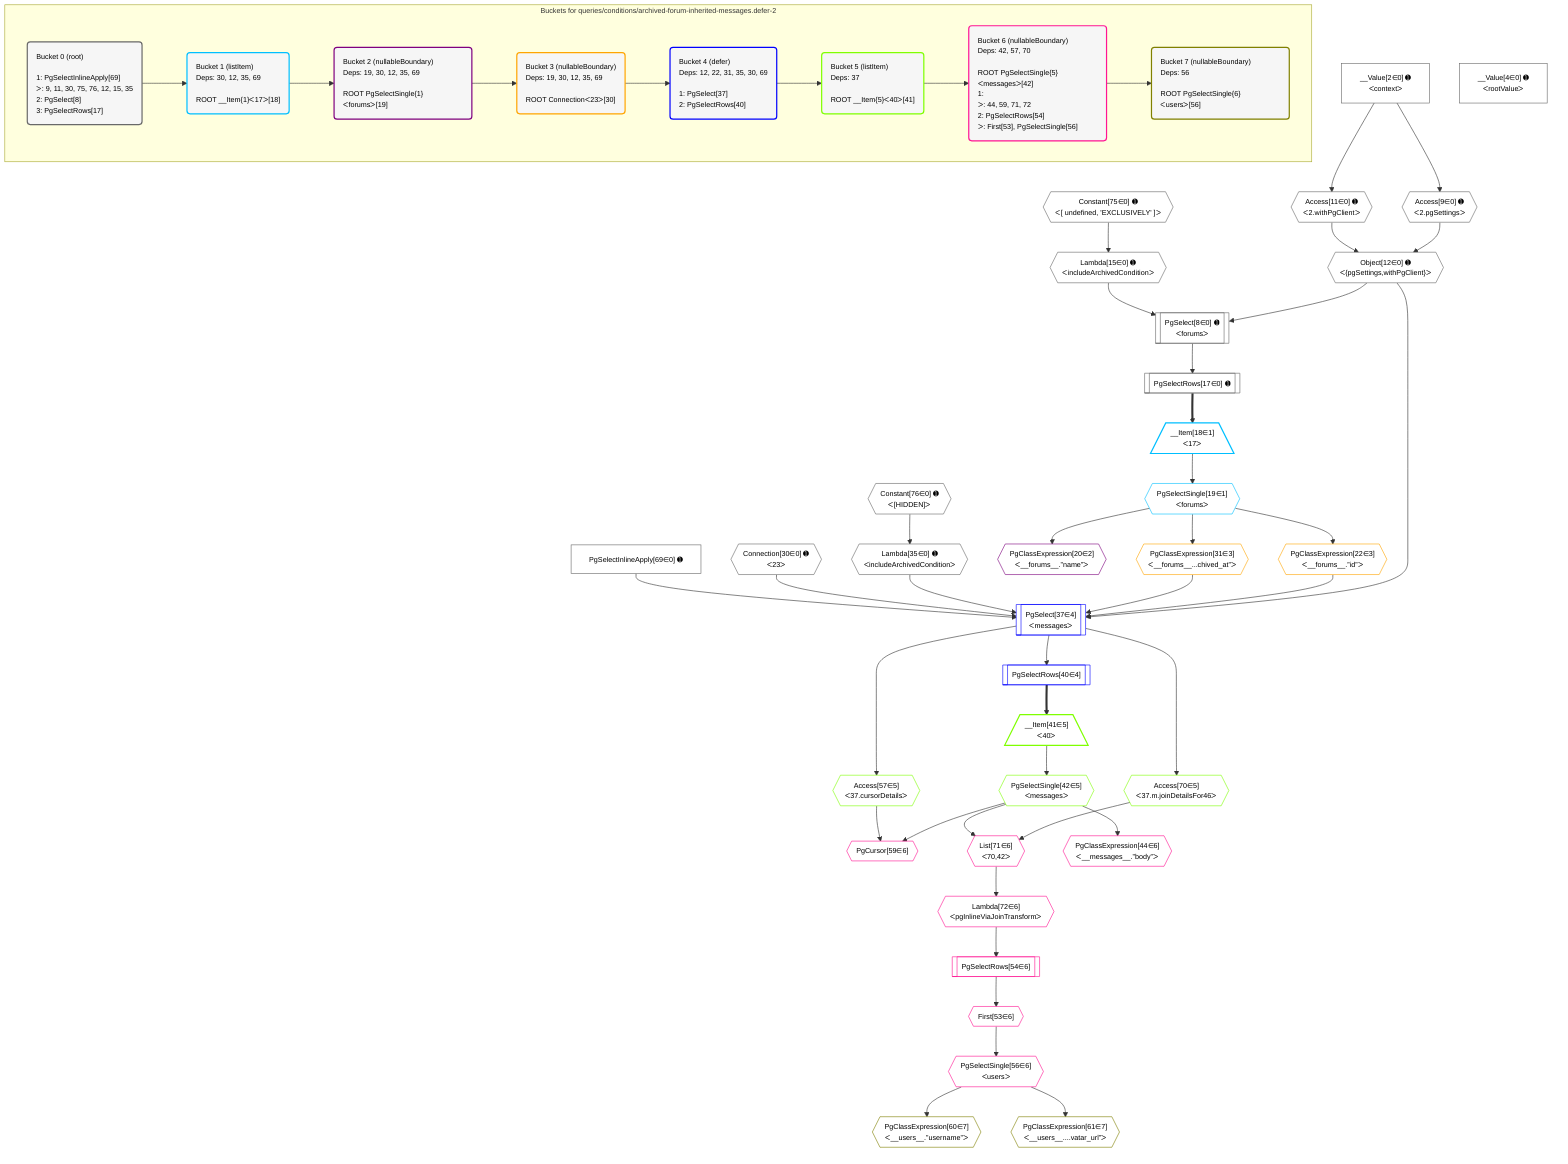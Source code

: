 %%{init: {'themeVariables': { 'fontSize': '12px'}}}%%
graph TD
    classDef path fill:#eee,stroke:#000,color:#000
    classDef plan fill:#fff,stroke-width:1px,color:#000
    classDef itemplan fill:#fff,stroke-width:2px,color:#000
    classDef unbatchedplan fill:#dff,stroke-width:1px,color:#000
    classDef sideeffectplan fill:#fcc,stroke-width:2px,color:#000
    classDef bucket fill:#f6f6f6,color:#000,stroke-width:2px,text-align:left

    subgraph "Buckets for queries/conditions/archived-forum-inherited-messages.defer-2"
    Bucket0("Bucket 0 (root)<br /><br />1: PgSelectInlineApply[69]<br />ᐳ: 9, 11, 30, 75, 76, 12, 15, 35<br />2: PgSelect[8]<br />3: PgSelectRows[17]"):::bucket
    Bucket1("Bucket 1 (listItem)<br />Deps: 30, 12, 35, 69<br /><br />ROOT __Item{1}ᐸ17ᐳ[18]"):::bucket
    Bucket2("Bucket 2 (nullableBoundary)<br />Deps: 19, 30, 12, 35, 69<br /><br />ROOT PgSelectSingle{1}ᐸforumsᐳ[19]"):::bucket
    Bucket3("Bucket 3 (nullableBoundary)<br />Deps: 19, 30, 12, 35, 69<br /><br />ROOT Connectionᐸ23ᐳ[30]"):::bucket
    Bucket4("Bucket 4 (defer)<br />Deps: 12, 22, 31, 35, 30, 69<br /><br />1: PgSelect[37]<br />2: PgSelectRows[40]"):::bucket
    Bucket5("Bucket 5 (listItem)<br />Deps: 37<br /><br />ROOT __Item{5}ᐸ40ᐳ[41]"):::bucket
    Bucket6("Bucket 6 (nullableBoundary)<br />Deps: 42, 57, 70<br /><br />ROOT PgSelectSingle{5}ᐸmessagesᐳ[42]<br />1: <br />ᐳ: 44, 59, 71, 72<br />2: PgSelectRows[54]<br />ᐳ: First[53], PgSelectSingle[56]"):::bucket
    Bucket7("Bucket 7 (nullableBoundary)<br />Deps: 56<br /><br />ROOT PgSelectSingle{6}ᐸusersᐳ[56]"):::bucket
    end
    Bucket0 --> Bucket1
    Bucket1 --> Bucket2
    Bucket2 --> Bucket3
    Bucket3 --> Bucket4
    Bucket4 --> Bucket5
    Bucket5 --> Bucket6
    Bucket6 --> Bucket7

    %% plan dependencies
    PgSelect8[["PgSelect[8∈0] ➊<br />ᐸforumsᐳ"]]:::plan
    Object12{{"Object[12∈0] ➊<br />ᐸ{pgSettings,withPgClient}ᐳ"}}:::plan
    Lambda15{{"Lambda[15∈0] ➊<br />ᐸincludeArchivedConditionᐳ"}}:::plan
    Object12 & Lambda15 --> PgSelect8
    Access9{{"Access[9∈0] ➊<br />ᐸ2.pgSettingsᐳ"}}:::plan
    Access11{{"Access[11∈0] ➊<br />ᐸ2.withPgClientᐳ"}}:::plan
    Access9 & Access11 --> Object12
    __Value2["__Value[2∈0] ➊<br />ᐸcontextᐳ"]:::plan
    __Value2 --> Access9
    __Value2 --> Access11
    Constant75{{"Constant[75∈0] ➊<br />ᐸ[ undefined, 'EXCLUSIVELY' ]ᐳ"}}:::plan
    Constant75 --> Lambda15
    PgSelectRows17[["PgSelectRows[17∈0] ➊"]]:::plan
    PgSelect8 --> PgSelectRows17
    Lambda35{{"Lambda[35∈0] ➊<br />ᐸincludeArchivedConditionᐳ"}}:::plan
    Constant76{{"Constant[76∈0] ➊<br />ᐸ[HIDDEN]ᐳ"}}:::plan
    Constant76 --> Lambda35
    __Value4["__Value[4∈0] ➊<br />ᐸrootValueᐳ"]:::plan
    Connection30{{"Connection[30∈0] ➊<br />ᐸ23ᐳ"}}:::plan
    PgSelectInlineApply69["PgSelectInlineApply[69∈0] ➊"]:::plan
    __Item18[/"__Item[18∈1]<br />ᐸ17ᐳ"\]:::itemplan
    PgSelectRows17 ==> __Item18
    PgSelectSingle19{{"PgSelectSingle[19∈1]<br />ᐸforumsᐳ"}}:::plan
    __Item18 --> PgSelectSingle19
    PgClassExpression20{{"PgClassExpression[20∈2]<br />ᐸ__forums__.”name”ᐳ"}}:::plan
    PgSelectSingle19 --> PgClassExpression20
    PgClassExpression22{{"PgClassExpression[22∈3]<br />ᐸ__forums__.”id”ᐳ"}}:::plan
    PgSelectSingle19 --> PgClassExpression22
    PgClassExpression31{{"PgClassExpression[31∈3]<br />ᐸ__forums__...chived_at”ᐳ"}}:::plan
    PgSelectSingle19 --> PgClassExpression31
    PgSelect37[["PgSelect[37∈4]<br />ᐸmessagesᐳ"]]:::plan
    Object12 & PgClassExpression22 & PgClassExpression31 & Lambda35 & Connection30 & PgSelectInlineApply69 --> PgSelect37
    PgSelectRows40[["PgSelectRows[40∈4]"]]:::plan
    PgSelect37 --> PgSelectRows40
    __Item41[/"__Item[41∈5]<br />ᐸ40ᐳ"\]:::itemplan
    PgSelectRows40 ==> __Item41
    PgSelectSingle42{{"PgSelectSingle[42∈5]<br />ᐸmessagesᐳ"}}:::plan
    __Item41 --> PgSelectSingle42
    Access57{{"Access[57∈5]<br />ᐸ37.cursorDetailsᐳ"}}:::plan
    PgSelect37 --> Access57
    Access70{{"Access[70∈5]<br />ᐸ37.m.joinDetailsFor46ᐳ"}}:::plan
    PgSelect37 --> Access70
    PgCursor59{{"PgCursor[59∈6]"}}:::plan
    PgSelectSingle42 & Access57 --> PgCursor59
    List71{{"List[71∈6]<br />ᐸ70,42ᐳ"}}:::plan
    Access70 & PgSelectSingle42 --> List71
    PgClassExpression44{{"PgClassExpression[44∈6]<br />ᐸ__messages__.”body”ᐳ"}}:::plan
    PgSelectSingle42 --> PgClassExpression44
    First53{{"First[53∈6]"}}:::plan
    PgSelectRows54[["PgSelectRows[54∈6]"]]:::plan
    PgSelectRows54 --> First53
    Lambda72{{"Lambda[72∈6]<br />ᐸpgInlineViaJoinTransformᐳ"}}:::plan
    Lambda72 --> PgSelectRows54
    PgSelectSingle56{{"PgSelectSingle[56∈6]<br />ᐸusersᐳ"}}:::plan
    First53 --> PgSelectSingle56
    List71 --> Lambda72
    PgClassExpression60{{"PgClassExpression[60∈7]<br />ᐸ__users__.”username”ᐳ"}}:::plan
    PgSelectSingle56 --> PgClassExpression60
    PgClassExpression61{{"PgClassExpression[61∈7]<br />ᐸ__users__....vatar_url”ᐳ"}}:::plan
    PgSelectSingle56 --> PgClassExpression61

    %% define steps
    classDef bucket0 stroke:#696969
    class Bucket0,__Value2,__Value4,PgSelect8,Access9,Access11,Object12,Lambda15,PgSelectRows17,Connection30,Lambda35,PgSelectInlineApply69,Constant75,Constant76 bucket0
    classDef bucket1 stroke:#00bfff
    class Bucket1,__Item18,PgSelectSingle19 bucket1
    classDef bucket2 stroke:#7f007f
    class Bucket2,PgClassExpression20 bucket2
    classDef bucket3 stroke:#ffa500
    class Bucket3,PgClassExpression22,PgClassExpression31 bucket3
    classDef bucket4 stroke:#0000ff
    class Bucket4,PgSelect37,PgSelectRows40 bucket4
    classDef bucket5 stroke:#7fff00
    class Bucket5,__Item41,PgSelectSingle42,Access57,Access70 bucket5
    classDef bucket6 stroke:#ff1493
    class Bucket6,PgClassExpression44,First53,PgSelectRows54,PgSelectSingle56,PgCursor59,List71,Lambda72 bucket6
    classDef bucket7 stroke:#808000
    class Bucket7,PgClassExpression60,PgClassExpression61 bucket7